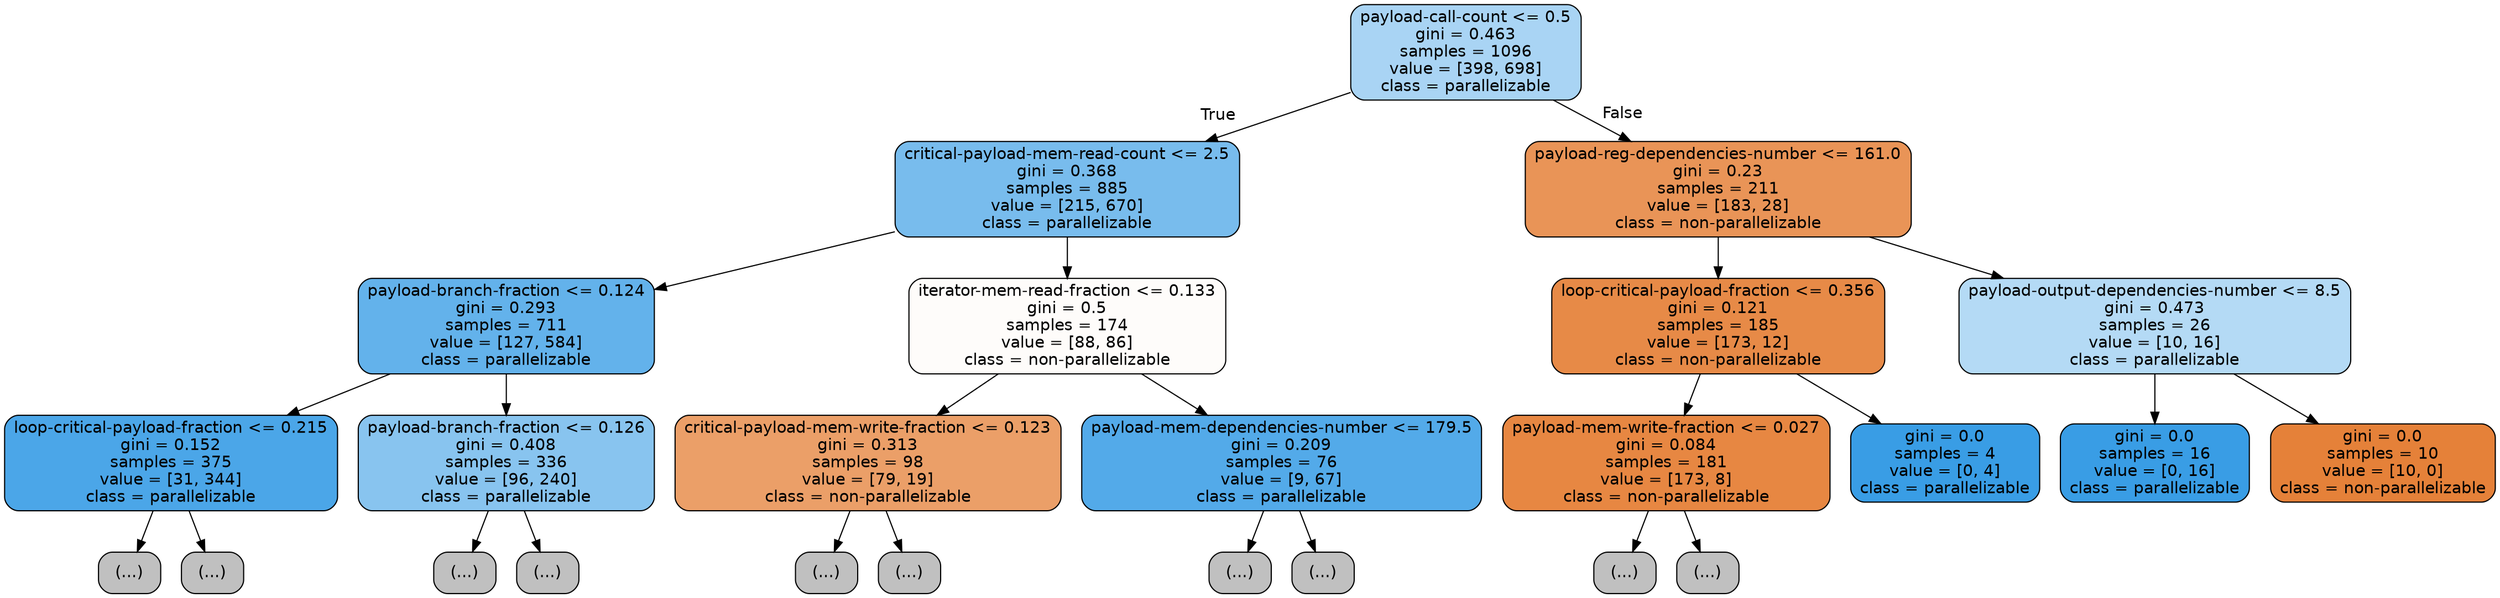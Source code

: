 digraph Tree {
node [shape=box, style="filled, rounded", color="black", fontname=helvetica] ;
edge [fontname=helvetica] ;
0 [label="payload-call-count <= 0.5\ngini = 0.463\nsamples = 1096\nvalue = [398, 698]\nclass = parallelizable", fillcolor="#399de56e"] ;
1 [label="critical-payload-mem-read-count <= 2.5\ngini = 0.368\nsamples = 885\nvalue = [215, 670]\nclass = parallelizable", fillcolor="#399de5ad"] ;
0 -> 1 [labeldistance=2.5, labelangle=45, headlabel="True"] ;
2 [label="payload-branch-fraction <= 0.124\ngini = 0.293\nsamples = 711\nvalue = [127, 584]\nclass = parallelizable", fillcolor="#399de5c8"] ;
1 -> 2 ;
3 [label="loop-critical-payload-fraction <= 0.215\ngini = 0.152\nsamples = 375\nvalue = [31, 344]\nclass = parallelizable", fillcolor="#399de5e8"] ;
2 -> 3 ;
4 [label="(...)", fillcolor="#C0C0C0"] ;
3 -> 4 ;
61 [label="(...)", fillcolor="#C0C0C0"] ;
3 -> 61 ;
64 [label="payload-branch-fraction <= 0.126\ngini = 0.408\nsamples = 336\nvalue = [96, 240]\nclass = parallelizable", fillcolor="#399de599"] ;
2 -> 64 ;
65 [label="(...)", fillcolor="#C0C0C0"] ;
64 -> 65 ;
68 [label="(...)", fillcolor="#C0C0C0"] ;
64 -> 68 ;
171 [label="iterator-mem-read-fraction <= 0.133\ngini = 0.5\nsamples = 174\nvalue = [88, 86]\nclass = non-parallelizable", fillcolor="#e5813906"] ;
1 -> 171 ;
172 [label="critical-payload-mem-write-fraction <= 0.123\ngini = 0.313\nsamples = 98\nvalue = [79, 19]\nclass = non-parallelizable", fillcolor="#e58139c2"] ;
171 -> 172 ;
173 [label="(...)", fillcolor="#C0C0C0"] ;
172 -> 173 ;
182 [label="(...)", fillcolor="#C0C0C0"] ;
172 -> 182 ;
199 [label="payload-mem-dependencies-number <= 179.5\ngini = 0.209\nsamples = 76\nvalue = [9, 67]\nclass = parallelizable", fillcolor="#399de5dd"] ;
171 -> 199 ;
200 [label="(...)", fillcolor="#C0C0C0"] ;
199 -> 200 ;
207 [label="(...)", fillcolor="#C0C0C0"] ;
199 -> 207 ;
212 [label="payload-reg-dependencies-number <= 161.0\ngini = 0.23\nsamples = 211\nvalue = [183, 28]\nclass = non-parallelizable", fillcolor="#e58139d8"] ;
0 -> 212 [labeldistance=2.5, labelangle=-45, headlabel="False"] ;
213 [label="loop-critical-payload-fraction <= 0.356\ngini = 0.121\nsamples = 185\nvalue = [173, 12]\nclass = non-parallelizable", fillcolor="#e58139ed"] ;
212 -> 213 ;
214 [label="payload-mem-write-fraction <= 0.027\ngini = 0.084\nsamples = 181\nvalue = [173, 8]\nclass = non-parallelizable", fillcolor="#e58139f3"] ;
213 -> 214 ;
215 [label="(...)", fillcolor="#C0C0C0"] ;
214 -> 215 ;
218 [label="(...)", fillcolor="#C0C0C0"] ;
214 -> 218 ;
227 [label="gini = 0.0\nsamples = 4\nvalue = [0, 4]\nclass = parallelizable", fillcolor="#399de5ff"] ;
213 -> 227 ;
228 [label="payload-output-dependencies-number <= 8.5\ngini = 0.473\nsamples = 26\nvalue = [10, 16]\nclass = parallelizable", fillcolor="#399de560"] ;
212 -> 228 ;
229 [label="gini = 0.0\nsamples = 16\nvalue = [0, 16]\nclass = parallelizable", fillcolor="#399de5ff"] ;
228 -> 229 ;
230 [label="gini = 0.0\nsamples = 10\nvalue = [10, 0]\nclass = non-parallelizable", fillcolor="#e58139ff"] ;
228 -> 230 ;
}